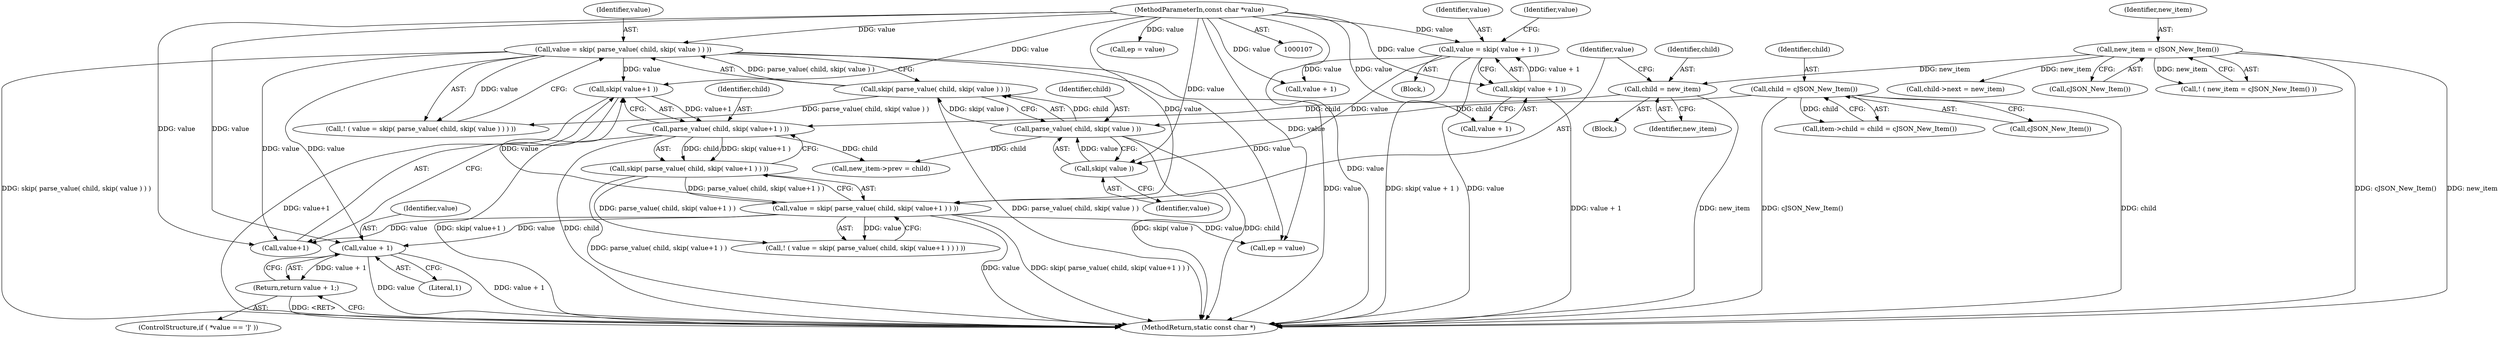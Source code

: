 digraph "1_iperf_91f2fa59e8ed80dfbf400add0164ee0e508e412a_35@pointer" {
"1000211" [label="(Call,value + 1)"];
"1000156" [label="(Call,value = skip( parse_value( child, skip( value ) ) ))"];
"1000109" [label="(MethodParameterIn,const char *value)"];
"1000158" [label="(Call,skip( parse_value( child, skip( value ) ) ))"];
"1000159" [label="(Call,parse_value( child, skip( value ) ))"];
"1000149" [label="(Call,child = cJSON_New_Item())"];
"1000161" [label="(Call,skip( value ))"];
"1000128" [label="(Call,value = skip( value + 1 ))"];
"1000130" [label="(Call,skip( value + 1 ))"];
"1000194" [label="(Call,value = skip( parse_value( child, skip( value+1 ) ) ))"];
"1000196" [label="(Call,skip( parse_value( child, skip( value+1 ) ) ))"];
"1000197" [label="(Call,parse_value( child, skip( value+1 ) ))"];
"1000189" [label="(Call,child = new_item)"];
"1000174" [label="(Call,new_item = cJSON_New_Item())"];
"1000199" [label="(Call,skip( value+1 ))"];
"1000210" [label="(Return,return value + 1;)"];
"1000214" [label="(Call,ep = value)"];
"1000193" [label="(Call,! ( value = skip( parse_value( child, skip( value+1 ) ) ) ))"];
"1000219" [label="(MethodReturn,static const char *)"];
"1000199" [label="(Call,skip( value+1 ))"];
"1000118" [label="(Call,ep = value)"];
"1000213" [label="(Literal,1)"];
"1000130" [label="(Call,skip( value + 1 ))"];
"1000149" [label="(Call,child = cJSON_New_Item())"];
"1000211" [label="(Call,value + 1)"];
"1000129" [label="(Identifier,value)"];
"1000158" [label="(Call,skip( parse_value( child, skip( value ) ) ))"];
"1000200" [label="(Call,value+1)"];
"1000161" [label="(Call,skip( value ))"];
"1000170" [label="(Block,)"];
"1000175" [label="(Identifier,new_item)"];
"1000160" [label="(Identifier,child)"];
"1000212" [label="(Identifier,value)"];
"1000159" [label="(Call,parse_value( child, skip( value ) ))"];
"1000162" [label="(Identifier,value)"];
"1000156" [label="(Call,value = skip( parse_value( child, skip( value ) ) ))"];
"1000157" [label="(Identifier,value)"];
"1000210" [label="(Return,return value + 1;)"];
"1000155" [label="(Call,! ( value = skip( parse_value( child, skip( value ) ) ) ))"];
"1000173" [label="(Call,! ( new_item = cJSON_New_Item() ))"];
"1000189" [label="(Call,child = new_item)"];
"1000174" [label="(Call,new_item = cJSON_New_Item())"];
"1000110" [label="(Block,)"];
"1000150" [label="(Identifier,child)"];
"1000176" [label="(Call,cJSON_New_Item())"];
"1000198" [label="(Identifier,child)"];
"1000128" [label="(Call,value = skip( value + 1 ))"];
"1000184" [label="(Call,new_item->prev = child)"];
"1000196" [label="(Call,skip( parse_value( child, skip( value+1 ) ) ))"];
"1000191" [label="(Identifier,new_item)"];
"1000190" [label="(Identifier,child)"];
"1000109" [label="(MethodParameterIn,const char *value)"];
"1000145" [label="(Call,item->child = child = cJSON_New_Item())"];
"1000205" [label="(ControlStructure,if ( *value == ']' ))"];
"1000131" [label="(Call,value + 1)"];
"1000197" [label="(Call,parse_value( child, skip( value+1 ) ))"];
"1000137" [label="(Identifier,value)"];
"1000195" [label="(Identifier,value)"];
"1000179" [label="(Call,child->next = new_item)"];
"1000140" [label="(Call,value + 1)"];
"1000194" [label="(Call,value = skip( parse_value( child, skip( value+1 ) ) ))"];
"1000151" [label="(Call,cJSON_New_Item())"];
"1000211" -> "1000210"  [label="AST: "];
"1000211" -> "1000213"  [label="CFG: "];
"1000212" -> "1000211"  [label="AST: "];
"1000213" -> "1000211"  [label="AST: "];
"1000210" -> "1000211"  [label="CFG: "];
"1000211" -> "1000219"  [label="DDG: value"];
"1000211" -> "1000219"  [label="DDG: value + 1"];
"1000211" -> "1000210"  [label="DDG: value + 1"];
"1000156" -> "1000211"  [label="DDG: value"];
"1000194" -> "1000211"  [label="DDG: value"];
"1000109" -> "1000211"  [label="DDG: value"];
"1000156" -> "1000155"  [label="AST: "];
"1000156" -> "1000158"  [label="CFG: "];
"1000157" -> "1000156"  [label="AST: "];
"1000158" -> "1000156"  [label="AST: "];
"1000155" -> "1000156"  [label="CFG: "];
"1000156" -> "1000219"  [label="DDG: value"];
"1000156" -> "1000219"  [label="DDG: skip( parse_value( child, skip( value ) ) )"];
"1000156" -> "1000155"  [label="DDG: value"];
"1000109" -> "1000156"  [label="DDG: value"];
"1000158" -> "1000156"  [label="DDG: parse_value( child, skip( value ) )"];
"1000156" -> "1000199"  [label="DDG: value"];
"1000156" -> "1000200"  [label="DDG: value"];
"1000156" -> "1000214"  [label="DDG: value"];
"1000109" -> "1000107"  [label="AST: "];
"1000109" -> "1000219"  [label="DDG: value"];
"1000109" -> "1000118"  [label="DDG: value"];
"1000109" -> "1000128"  [label="DDG: value"];
"1000109" -> "1000130"  [label="DDG: value"];
"1000109" -> "1000131"  [label="DDG: value"];
"1000109" -> "1000140"  [label="DDG: value"];
"1000109" -> "1000161"  [label="DDG: value"];
"1000109" -> "1000194"  [label="DDG: value"];
"1000109" -> "1000199"  [label="DDG: value"];
"1000109" -> "1000200"  [label="DDG: value"];
"1000109" -> "1000214"  [label="DDG: value"];
"1000158" -> "1000159"  [label="CFG: "];
"1000159" -> "1000158"  [label="AST: "];
"1000158" -> "1000219"  [label="DDG: parse_value( child, skip( value ) )"];
"1000158" -> "1000155"  [label="DDG: parse_value( child, skip( value ) )"];
"1000159" -> "1000158"  [label="DDG: child"];
"1000159" -> "1000158"  [label="DDG: skip( value )"];
"1000159" -> "1000161"  [label="CFG: "];
"1000160" -> "1000159"  [label="AST: "];
"1000161" -> "1000159"  [label="AST: "];
"1000159" -> "1000219"  [label="DDG: skip( value )"];
"1000159" -> "1000219"  [label="DDG: child"];
"1000149" -> "1000159"  [label="DDG: child"];
"1000161" -> "1000159"  [label="DDG: value"];
"1000159" -> "1000184"  [label="DDG: child"];
"1000149" -> "1000145"  [label="AST: "];
"1000149" -> "1000151"  [label="CFG: "];
"1000150" -> "1000149"  [label="AST: "];
"1000151" -> "1000149"  [label="AST: "];
"1000145" -> "1000149"  [label="CFG: "];
"1000149" -> "1000219"  [label="DDG: cJSON_New_Item()"];
"1000149" -> "1000219"  [label="DDG: child"];
"1000149" -> "1000145"  [label="DDG: child"];
"1000161" -> "1000162"  [label="CFG: "];
"1000162" -> "1000161"  [label="AST: "];
"1000128" -> "1000161"  [label="DDG: value"];
"1000128" -> "1000110"  [label="AST: "];
"1000128" -> "1000130"  [label="CFG: "];
"1000129" -> "1000128"  [label="AST: "];
"1000130" -> "1000128"  [label="AST: "];
"1000137" -> "1000128"  [label="CFG: "];
"1000128" -> "1000219"  [label="DDG: skip( value + 1 )"];
"1000128" -> "1000219"  [label="DDG: value"];
"1000130" -> "1000128"  [label="DDG: value + 1"];
"1000128" -> "1000140"  [label="DDG: value"];
"1000130" -> "1000131"  [label="CFG: "];
"1000131" -> "1000130"  [label="AST: "];
"1000130" -> "1000219"  [label="DDG: value + 1"];
"1000194" -> "1000193"  [label="AST: "];
"1000194" -> "1000196"  [label="CFG: "];
"1000195" -> "1000194"  [label="AST: "];
"1000196" -> "1000194"  [label="AST: "];
"1000193" -> "1000194"  [label="CFG: "];
"1000194" -> "1000219"  [label="DDG: value"];
"1000194" -> "1000219"  [label="DDG: skip( parse_value( child, skip( value+1 ) ) )"];
"1000194" -> "1000193"  [label="DDG: value"];
"1000196" -> "1000194"  [label="DDG: parse_value( child, skip( value+1 ) )"];
"1000194" -> "1000199"  [label="DDG: value"];
"1000194" -> "1000200"  [label="DDG: value"];
"1000194" -> "1000214"  [label="DDG: value"];
"1000196" -> "1000197"  [label="CFG: "];
"1000197" -> "1000196"  [label="AST: "];
"1000196" -> "1000219"  [label="DDG: parse_value( child, skip( value+1 ) )"];
"1000196" -> "1000193"  [label="DDG: parse_value( child, skip( value+1 ) )"];
"1000197" -> "1000196"  [label="DDG: child"];
"1000197" -> "1000196"  [label="DDG: skip( value+1 )"];
"1000197" -> "1000199"  [label="CFG: "];
"1000198" -> "1000197"  [label="AST: "];
"1000199" -> "1000197"  [label="AST: "];
"1000197" -> "1000219"  [label="DDG: skip( value+1 )"];
"1000197" -> "1000219"  [label="DDG: child"];
"1000197" -> "1000184"  [label="DDG: child"];
"1000189" -> "1000197"  [label="DDG: child"];
"1000199" -> "1000197"  [label="DDG: value+1"];
"1000189" -> "1000170"  [label="AST: "];
"1000189" -> "1000191"  [label="CFG: "];
"1000190" -> "1000189"  [label="AST: "];
"1000191" -> "1000189"  [label="AST: "];
"1000195" -> "1000189"  [label="CFG: "];
"1000189" -> "1000219"  [label="DDG: new_item"];
"1000174" -> "1000189"  [label="DDG: new_item"];
"1000174" -> "1000173"  [label="AST: "];
"1000174" -> "1000176"  [label="CFG: "];
"1000175" -> "1000174"  [label="AST: "];
"1000176" -> "1000174"  [label="AST: "];
"1000173" -> "1000174"  [label="CFG: "];
"1000174" -> "1000219"  [label="DDG: cJSON_New_Item()"];
"1000174" -> "1000219"  [label="DDG: new_item"];
"1000174" -> "1000173"  [label="DDG: new_item"];
"1000174" -> "1000179"  [label="DDG: new_item"];
"1000199" -> "1000200"  [label="CFG: "];
"1000200" -> "1000199"  [label="AST: "];
"1000199" -> "1000219"  [label="DDG: value+1"];
"1000210" -> "1000205"  [label="AST: "];
"1000219" -> "1000210"  [label="CFG: "];
"1000210" -> "1000219"  [label="DDG: <RET>"];
}
